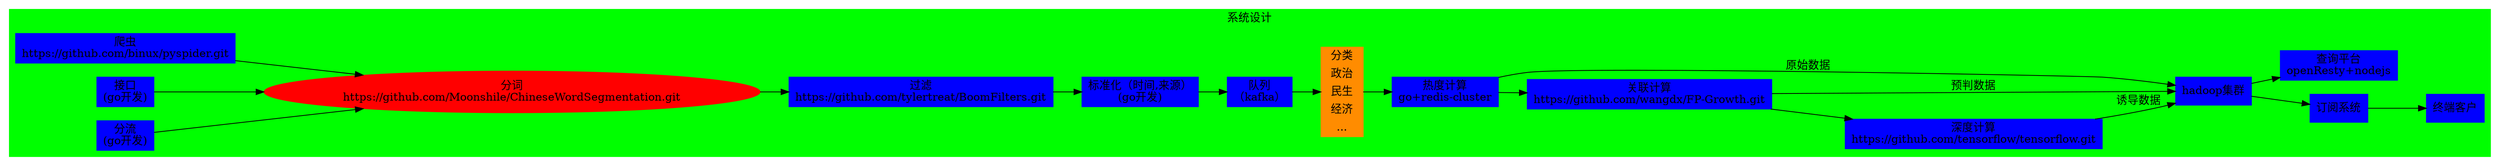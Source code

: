 digraph G {
	rankdir = LR;
	compound = true;

	subgraph cluster {
		style = filled;
		color = green;
		label = "系统设计";
	/******************************************************************************/
		node [shape=box, style=filled, color=blue];
		//node [shape=polygon, style=filled, color=cyan];
		n1 [label="爬虫\nhttps://github.com/binux/pyspider.git"];
		n2 [label="接口\n(go开发)"];
		n3 [label="分流\n(go开发)"];
	/******************************************************************************/
		node [shape=ellipse, style=filled, color=red];
		n1 -> n4;
		n2 -> n4;
		n3 -> n4;
		n4 [label="分词\nhttps://github.com/Moonshile/ChineseWordSegmentation.git"];
	/******************************************************************************/
		node [shape=box, style=filled, color=blue];
		n4 -> n5;
		n5 [label="过滤\nhttps://github.com/tylertreat/BoomFilters.git"];
	/******************************************************************************/
		node [shape=box, style=filled, color=blue];
		n5 -> n6;
		n6 [label="标准化（时间,来源）\n(go开发)"];
	/******************************************************************************/
		node [shape=box, style=filled, color=blue];
		n6 -> n7;
		n7 [label="队列\n（kafka）"];
	/******************************************************************************/
		node [shape=record, style=filled, color=darkorange];
		n7 -> n8;
		n8 [label="{<0> 分类}|{<1> 政治}|{<2> 民生}|{<3> 经济}|{<4> ...}"];
	/******************************************************************************/
		node [shape=box, style=filled, color=blue];
		n8:2 -> n9;
		n9 [label="热度计算\ngo+redis-cluster"];
		n9 -> n10;
		n10 [label="关联计算\nhttps://github.com/wangdx/FP-Growth.git"];
		n10 -> n11;
		n11 [label="深度计算\nhttps://github.com/tensorflow/tensorflow.git"];
		n9 -> n12 [label="原始数据"];
		n10 -> n12 [label="预判数据"];
		n11 -> n12 [label="诱导数据"];
		n12 [label="hadoop集群"];
	/******************************************************************************/
		node [shape=box, style=filled, color=blue];
		n12 -> n13;
		n13 [label="订阅系统"];
		n13 -> n14;
		n14 [label="终端客户"];
	/******************************************************************************/
		node [shape=box, style=filled, color=blue];
		n12 -> n15;
		n15 [label="查询平台\nopenResty+nodejs"];
	}
}
